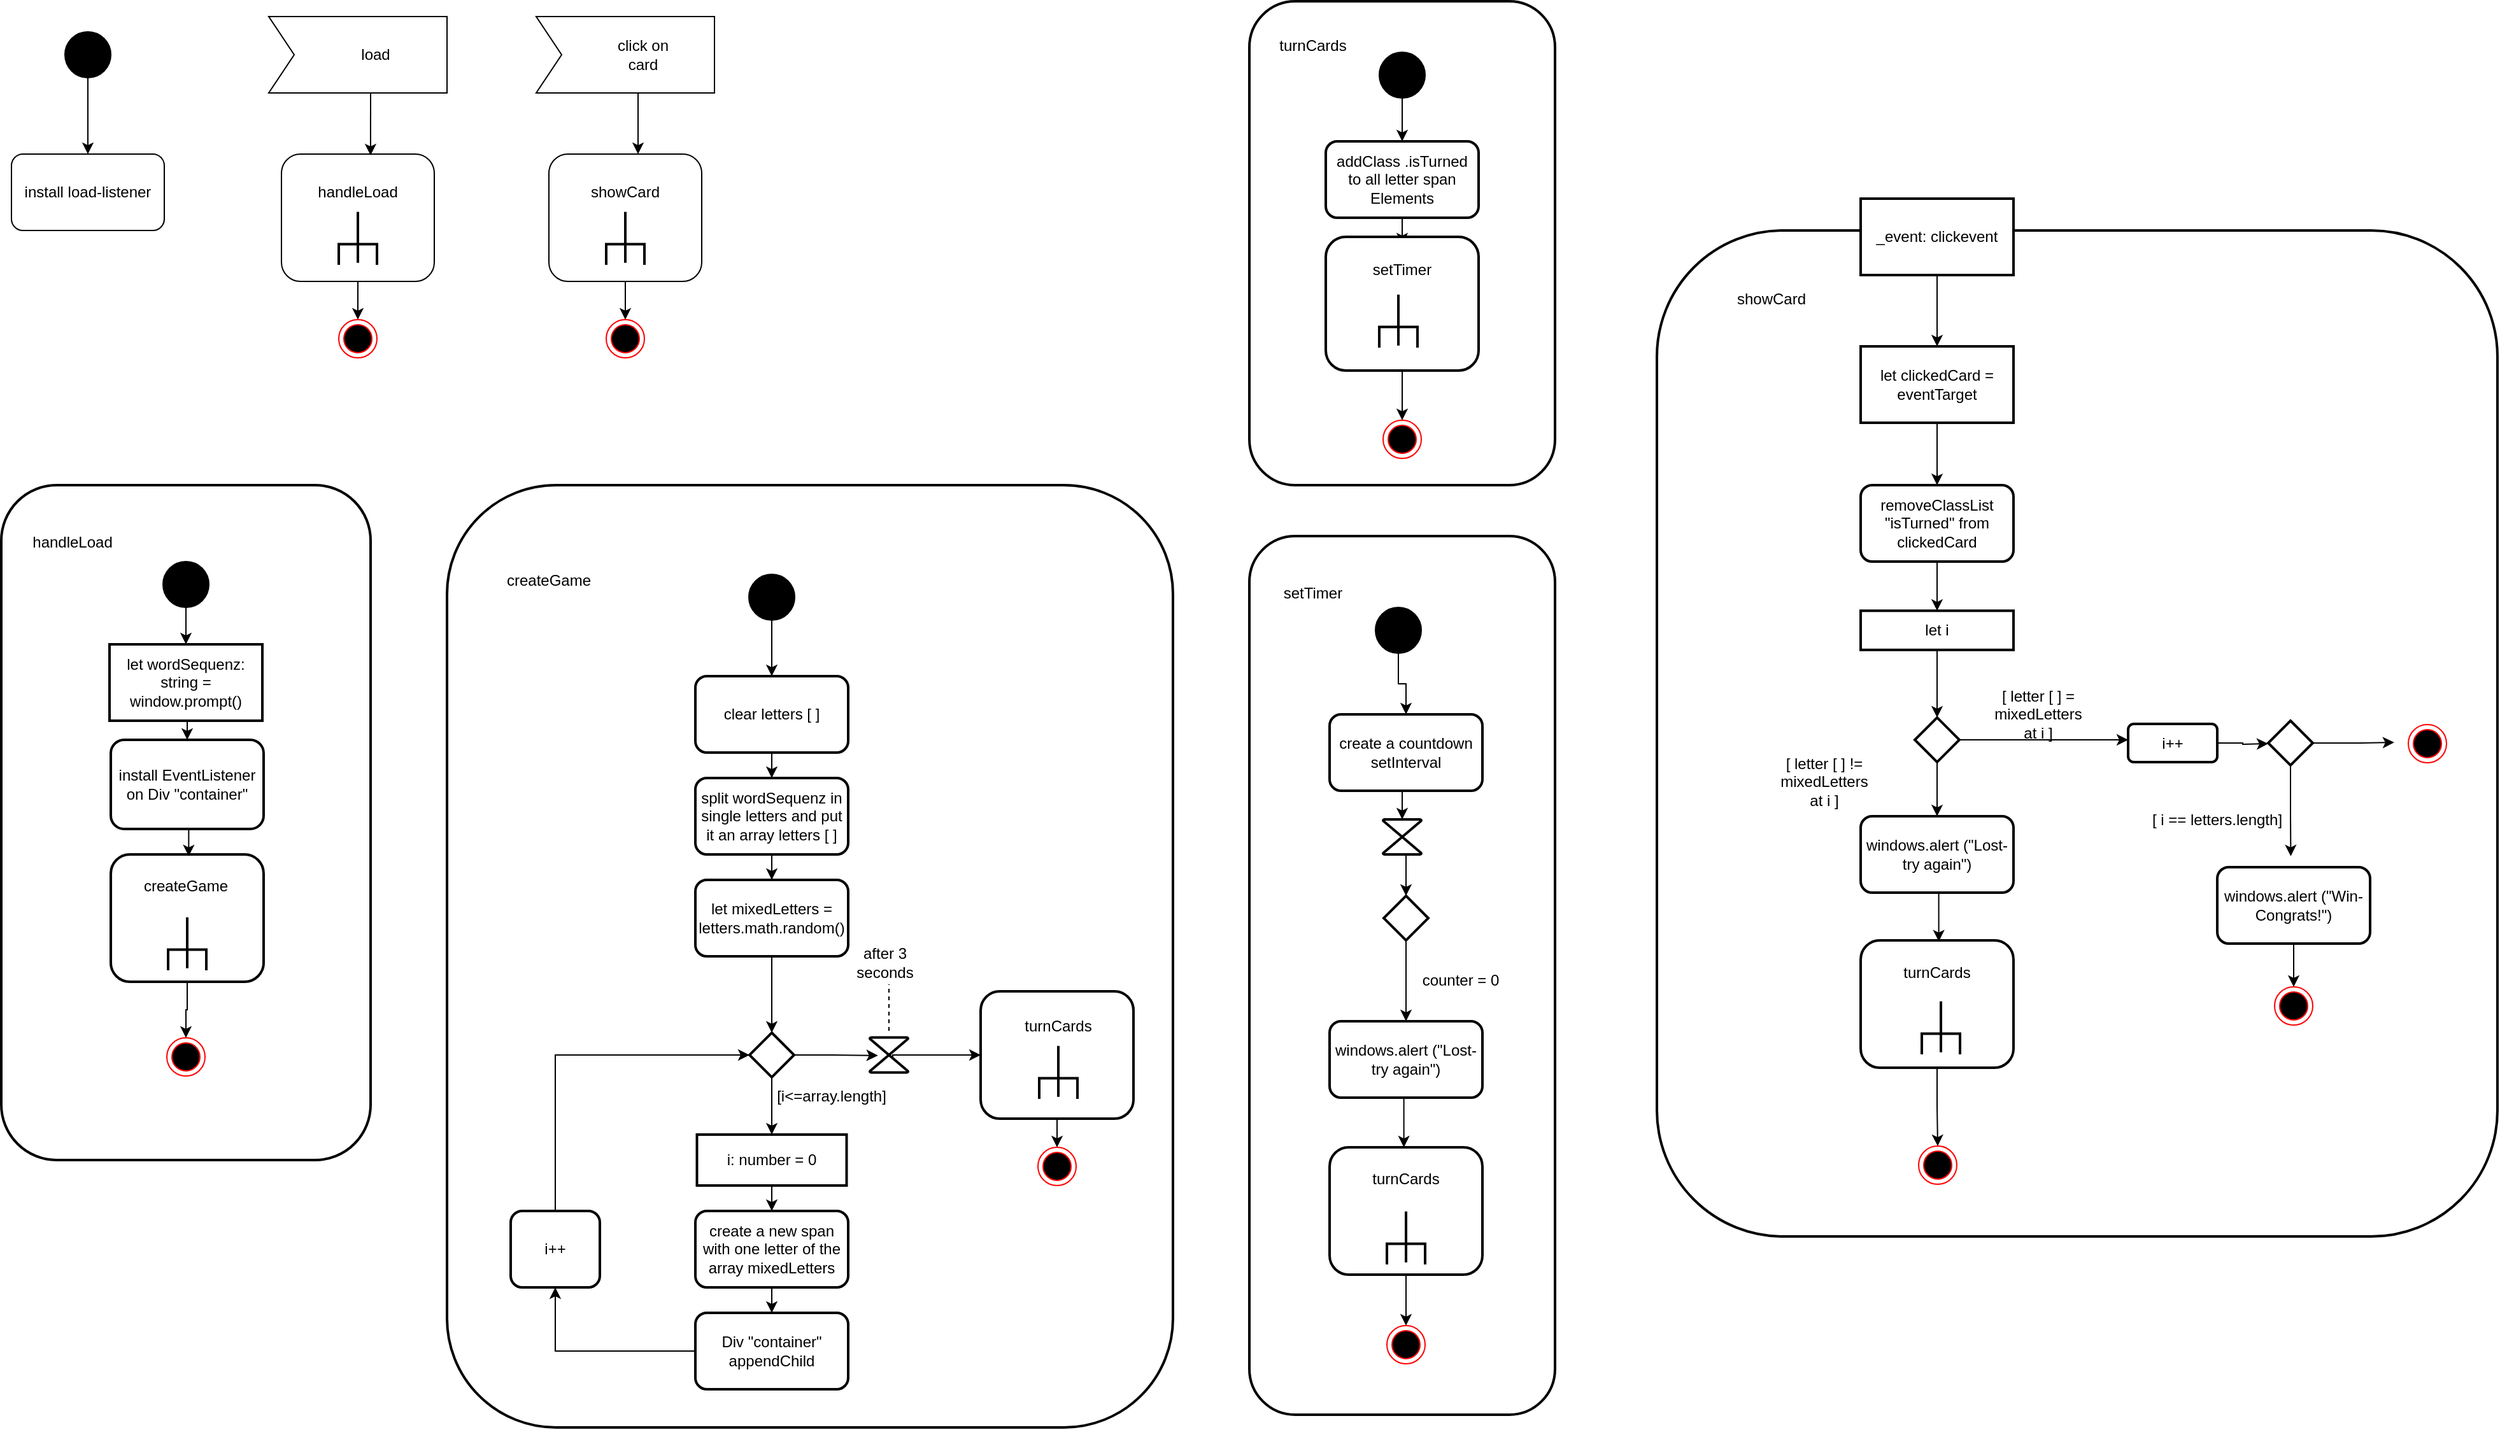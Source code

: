 <mxfile version="15.5.0" type="device"><diagram id="ItwJ_SaUQ4PVeVGu3vnw" name="Page-1"><mxGraphModel dx="2632" dy="2712" grid="1" gridSize="10" guides="1" tooltips="1" connect="1" arrows="1" fold="1" page="1" pageScale="1" pageWidth="827" pageHeight="1169" math="0" shadow="0"><root><mxCell id="0"/><mxCell id="1" parent="0"/><mxCell id="quUaPMjg4PDyiF1tp5yO-42" style="edgeStyle=orthogonalEdgeStyle;rounded=0;orthogonalLoop=1;jettySize=auto;html=1;exitX=0.5;exitY=1;exitDx=0;exitDy=0;entryX=0.5;entryY=0;entryDx=0;entryDy=0;" edge="1" parent="1" source="quUaPMjg4PDyiF1tp5yO-1" target="quUaPMjg4PDyiF1tp5yO-4"><mxGeometry relative="1" as="geometry"/></mxCell><mxCell id="quUaPMjg4PDyiF1tp5yO-1" value="" style="ellipse;whiteSpace=wrap;html=1;aspect=fixed;fillColor=#000000;" vertex="1" parent="1"><mxGeometry x="130" y="44" width="36" height="36" as="geometry"/></mxCell><mxCell id="quUaPMjg4PDyiF1tp5yO-4" value="install load-listener" style="rounded=1;whiteSpace=wrap;html=1;fillColor=#FFFFFF;" vertex="1" parent="1"><mxGeometry x="88" y="140" width="120" height="60" as="geometry"/></mxCell><mxCell id="quUaPMjg4PDyiF1tp5yO-14" value="" style="group" vertex="1" connectable="0" parent="1"><mxGeometry x="290" y="32" width="140" height="60" as="geometry"/></mxCell><mxCell id="quUaPMjg4PDyiF1tp5yO-17" value="" style="group" vertex="1" connectable="0" parent="quUaPMjg4PDyiF1tp5yO-14"><mxGeometry y="-3.553e-15" width="140" height="60" as="geometry"/></mxCell><mxCell id="quUaPMjg4PDyiF1tp5yO-9" value="" style="shape=step;perimeter=stepPerimeter;whiteSpace=wrap;html=1;fixedSize=1;fillColor=#FFFFFF;" vertex="1" parent="quUaPMjg4PDyiF1tp5yO-17"><mxGeometry y="3.553e-15" width="120" height="60" as="geometry"/></mxCell><mxCell id="quUaPMjg4PDyiF1tp5yO-13" value="" style="shape=partialRectangle;whiteSpace=wrap;html=1;bottom=1;right=1;left=1;top=0;fillColor=#FFFFFF;routingCenterX=-0.5;rotation=-90;" vertex="1" parent="quUaPMjg4PDyiF1tp5yO-17"><mxGeometry x="80" y="3.553e-15" width="60" height="60" as="geometry"/></mxCell><mxCell id="quUaPMjg4PDyiF1tp5yO-15" value="load" style="text;html=1;strokeColor=none;fillColor=none;align=center;verticalAlign=middle;whiteSpace=wrap;rounded=0;" vertex="1" parent="quUaPMjg4PDyiF1tp5yO-17"><mxGeometry x="54" y="15.0" width="60" height="30" as="geometry"/></mxCell><mxCell id="quUaPMjg4PDyiF1tp5yO-47" style="edgeStyle=orthogonalEdgeStyle;rounded=0;orthogonalLoop=1;jettySize=auto;html=1;exitX=0.5;exitY=1;exitDx=0;exitDy=0;entryX=0.5;entryY=0;entryDx=0;entryDy=0;" edge="1" parent="1" source="quUaPMjg4PDyiF1tp5yO-18" target="quUaPMjg4PDyiF1tp5yO-39"><mxGeometry relative="1" as="geometry"/></mxCell><mxCell id="quUaPMjg4PDyiF1tp5yO-18" value="" style="rounded=1;whiteSpace=wrap;html=1;fillColor=#FFFFFF;" vertex="1" parent="1"><mxGeometry x="300" y="140" width="120" height="100" as="geometry"/></mxCell><mxCell id="quUaPMjg4PDyiF1tp5yO-19" value="handleLoad" style="text;html=1;strokeColor=none;fillColor=none;align=center;verticalAlign=middle;whiteSpace=wrap;rounded=0;" vertex="1" parent="1"><mxGeometry x="330" y="155" width="60" height="30" as="geometry"/></mxCell><mxCell id="quUaPMjg4PDyiF1tp5yO-23" value="" style="group" vertex="1" connectable="0" parent="1"><mxGeometry x="345" y="185" width="30" height="41" as="geometry"/></mxCell><mxCell id="quUaPMjg4PDyiF1tp5yO-20" value="" style="shape=partialRectangle;whiteSpace=wrap;html=1;bottom=1;right=1;left=1;top=0;fillColor=none;routingCenterX=-0.5;rotation=-180;strokeWidth=2;" vertex="1" parent="quUaPMjg4PDyiF1tp5yO-23"><mxGeometry y="25.72" width="30" height="15.28" as="geometry"/></mxCell><mxCell id="quUaPMjg4PDyiF1tp5yO-22" value="" style="line;strokeWidth=2;html=1;fillColor=#FFFFFF;rotation=90;" vertex="1" parent="quUaPMjg4PDyiF1tp5yO-23"><mxGeometry x="-5" y="19.099" width="40" height="2.547" as="geometry"/></mxCell><mxCell id="quUaPMjg4PDyiF1tp5yO-46" style="edgeStyle=orthogonalEdgeStyle;rounded=0;orthogonalLoop=1;jettySize=auto;html=1;exitX=0.5;exitY=1;exitDx=0;exitDy=0;entryX=0.5;entryY=0;entryDx=0;entryDy=0;" edge="1" parent="1" source="quUaPMjg4PDyiF1tp5yO-29" target="quUaPMjg4PDyiF1tp5yO-40"><mxGeometry relative="1" as="geometry"/></mxCell><mxCell id="quUaPMjg4PDyiF1tp5yO-29" value="" style="rounded=1;whiteSpace=wrap;html=1;fillColor=#FFFFFF;" vertex="1" parent="1"><mxGeometry x="510" y="140" width="120" height="100" as="geometry"/></mxCell><mxCell id="quUaPMjg4PDyiF1tp5yO-30" value="showCard" style="text;html=1;strokeColor=none;fillColor=none;align=center;verticalAlign=middle;whiteSpace=wrap;rounded=0;" vertex="1" parent="1"><mxGeometry x="540" y="155" width="60" height="30" as="geometry"/></mxCell><mxCell id="quUaPMjg4PDyiF1tp5yO-31" value="" style="group" vertex="1" connectable="0" parent="1"><mxGeometry x="555" y="185" width="30" height="41" as="geometry"/></mxCell><mxCell id="quUaPMjg4PDyiF1tp5yO-32" value="" style="shape=partialRectangle;whiteSpace=wrap;html=1;bottom=1;right=1;left=1;top=0;fillColor=none;routingCenterX=-0.5;rotation=-180;strokeWidth=2;" vertex="1" parent="quUaPMjg4PDyiF1tp5yO-31"><mxGeometry y="25.72" width="30" height="15.28" as="geometry"/></mxCell><mxCell id="quUaPMjg4PDyiF1tp5yO-33" value="" style="line;strokeWidth=2;html=1;fillColor=#FFFFFF;rotation=90;" vertex="1" parent="quUaPMjg4PDyiF1tp5yO-31"><mxGeometry x="-5" y="19.099" width="40" height="2.547" as="geometry"/></mxCell><mxCell id="quUaPMjg4PDyiF1tp5yO-34" value="" style="group" vertex="1" connectable="0" parent="1"><mxGeometry x="500" y="32" width="140" height="60" as="geometry"/></mxCell><mxCell id="quUaPMjg4PDyiF1tp5yO-35" value="" style="group" vertex="1" connectable="0" parent="quUaPMjg4PDyiF1tp5yO-34"><mxGeometry y="-3.553e-15" width="140" height="60" as="geometry"/></mxCell><mxCell id="quUaPMjg4PDyiF1tp5yO-36" value="" style="shape=step;perimeter=stepPerimeter;whiteSpace=wrap;html=1;fixedSize=1;fillColor=#FFFFFF;" vertex="1" parent="quUaPMjg4PDyiF1tp5yO-35"><mxGeometry y="3.553e-15" width="120" height="60" as="geometry"/></mxCell><mxCell id="quUaPMjg4PDyiF1tp5yO-37" value="" style="shape=partialRectangle;whiteSpace=wrap;html=1;bottom=1;right=1;left=1;top=0;fillColor=#FFFFFF;routingCenterX=-0.5;rotation=-90;" vertex="1" parent="quUaPMjg4PDyiF1tp5yO-35"><mxGeometry x="80" y="3.553e-15" width="60" height="60" as="geometry"/></mxCell><mxCell id="quUaPMjg4PDyiF1tp5yO-38" value="click on card" style="text;html=1;strokeColor=none;fillColor=none;align=center;verticalAlign=middle;whiteSpace=wrap;rounded=0;" vertex="1" parent="quUaPMjg4PDyiF1tp5yO-35"><mxGeometry x="54" y="15.0" width="60" height="30" as="geometry"/></mxCell><mxCell id="quUaPMjg4PDyiF1tp5yO-39" value="" style="ellipse;html=1;shape=endState;fillColor=#000000;strokeColor=#ff0000;" vertex="1" parent="1"><mxGeometry x="345" y="270" width="30" height="30" as="geometry"/></mxCell><mxCell id="quUaPMjg4PDyiF1tp5yO-40" value="" style="ellipse;html=1;shape=endState;fillColor=#000000;strokeColor=#ff0000;" vertex="1" parent="1"><mxGeometry x="555" y="270" width="30" height="30" as="geometry"/></mxCell><mxCell id="quUaPMjg4PDyiF1tp5yO-43" style="edgeStyle=orthogonalEdgeStyle;rounded=0;orthogonalLoop=1;jettySize=auto;html=1;exitX=0;exitY=0;exitDx=0;exitDy=0;entryX=0.583;entryY=0.01;entryDx=0;entryDy=0;entryPerimeter=0;" edge="1" parent="1" source="quUaPMjg4PDyiF1tp5yO-13" target="quUaPMjg4PDyiF1tp5yO-18"><mxGeometry relative="1" as="geometry"/></mxCell><mxCell id="quUaPMjg4PDyiF1tp5yO-45" style="edgeStyle=orthogonalEdgeStyle;rounded=0;orthogonalLoop=1;jettySize=auto;html=1;exitX=0;exitY=0;exitDx=0;exitDy=0;" edge="1" parent="1" source="quUaPMjg4PDyiF1tp5yO-37"><mxGeometry relative="1" as="geometry"><mxPoint x="580" y="140" as="targetPoint"/></mxGeometry></mxCell><mxCell id="quUaPMjg4PDyiF1tp5yO-48" value="" style="rounded=1;whiteSpace=wrap;html=1;strokeWidth=2;fillColor=#FFFFFF;" vertex="1" parent="1"><mxGeometry x="80" y="400" width="290" height="530" as="geometry"/></mxCell><mxCell id="quUaPMjg4PDyiF1tp5yO-49" value="handleLoad" style="text;html=1;strokeColor=none;fillColor=none;align=center;verticalAlign=middle;whiteSpace=wrap;rounded=0;" vertex="1" parent="1"><mxGeometry x="106" y="430" width="60" height="30" as="geometry"/></mxCell><mxCell id="quUaPMjg4PDyiF1tp5yO-63" style="edgeStyle=orthogonalEdgeStyle;rounded=0;orthogonalLoop=1;jettySize=auto;html=1;exitX=0.5;exitY=1;exitDx=0;exitDy=0;entryX=0.5;entryY=0;entryDx=0;entryDy=0;" edge="1" parent="1" source="quUaPMjg4PDyiF1tp5yO-50" target="quUaPMjg4PDyiF1tp5yO-51"><mxGeometry relative="1" as="geometry"/></mxCell><mxCell id="quUaPMjg4PDyiF1tp5yO-50" value="" style="ellipse;whiteSpace=wrap;html=1;aspect=fixed;fillColor=#000000;" vertex="1" parent="1"><mxGeometry x="207" y="460" width="36" height="36" as="geometry"/></mxCell><mxCell id="quUaPMjg4PDyiF1tp5yO-67" style="edgeStyle=orthogonalEdgeStyle;rounded=0;orthogonalLoop=1;jettySize=auto;html=1;exitX=0.5;exitY=1;exitDx=0;exitDy=0;entryX=0.5;entryY=0;entryDx=0;entryDy=0;" edge="1" parent="1" source="quUaPMjg4PDyiF1tp5yO-51" target="quUaPMjg4PDyiF1tp5yO-117"><mxGeometry relative="1" as="geometry"/></mxCell><mxCell id="quUaPMjg4PDyiF1tp5yO-51" value="let wordSequenz: string = window.prompt()" style="rounded=0;whiteSpace=wrap;html=1;strokeWidth=2;fillColor=#FFFFFF;" vertex="1" parent="1"><mxGeometry x="165" y="525" width="120" height="60" as="geometry"/></mxCell><mxCell id="quUaPMjg4PDyiF1tp5yO-120" style="edgeStyle=orthogonalEdgeStyle;rounded=0;orthogonalLoop=1;jettySize=auto;html=1;exitX=0.5;exitY=1;exitDx=0;exitDy=0;entryX=0.5;entryY=0;entryDx=0;entryDy=0;" edge="1" parent="1" source="quUaPMjg4PDyiF1tp5yO-52" target="quUaPMjg4PDyiF1tp5yO-119"><mxGeometry relative="1" as="geometry"/></mxCell><mxCell id="quUaPMjg4PDyiF1tp5yO-52" value="" style="rounded=1;whiteSpace=wrap;html=1;strokeWidth=2;fillColor=#FFFFFF;" vertex="1" parent="1"><mxGeometry x="166" y="690" width="120" height="100" as="geometry"/></mxCell><mxCell id="quUaPMjg4PDyiF1tp5yO-53" value="createGame" style="text;html=1;strokeColor=none;fillColor=none;align=center;verticalAlign=middle;whiteSpace=wrap;rounded=0;" vertex="1" parent="1"><mxGeometry x="195" y="700" width="60" height="30" as="geometry"/></mxCell><mxCell id="quUaPMjg4PDyiF1tp5yO-60" value="" style="group" vertex="1" connectable="0" parent="1"><mxGeometry x="211" y="739" width="69" height="100" as="geometry"/></mxCell><mxCell id="quUaPMjg4PDyiF1tp5yO-61" value="" style="shape=partialRectangle;whiteSpace=wrap;html=1;bottom=1;right=1;left=1;top=0;fillColor=none;routingCenterX=-0.5;rotation=-180;strokeWidth=2;" vertex="1" parent="quUaPMjg4PDyiF1tp5yO-60"><mxGeometry y="25.72" width="30" height="15.28" as="geometry"/></mxCell><mxCell id="quUaPMjg4PDyiF1tp5yO-62" value="" style="line;strokeWidth=2;html=1;fillColor=#FFFFFF;rotation=90;" vertex="1" parent="quUaPMjg4PDyiF1tp5yO-60"><mxGeometry x="-5" y="19.099" width="40" height="2.547" as="geometry"/></mxCell><mxCell id="quUaPMjg4PDyiF1tp5yO-68" value="" style="rounded=1;whiteSpace=wrap;html=1;strokeWidth=2;fillColor=#FFFFFF;" vertex="1" parent="1"><mxGeometry x="430" y="400" width="570" height="740" as="geometry"/></mxCell><mxCell id="quUaPMjg4PDyiF1tp5yO-69" value="createGame" style="text;html=1;strokeColor=none;fillColor=none;align=center;verticalAlign=middle;whiteSpace=wrap;rounded=0;" vertex="1" parent="1"><mxGeometry x="480" y="460" width="60" height="30" as="geometry"/></mxCell><mxCell id="quUaPMjg4PDyiF1tp5yO-90" style="edgeStyle=orthogonalEdgeStyle;rounded=0;orthogonalLoop=1;jettySize=auto;html=1;exitX=0.5;exitY=1;exitDx=0;exitDy=0;entryX=0.5;entryY=0;entryDx=0;entryDy=0;" edge="1" parent="1" source="quUaPMjg4PDyiF1tp5yO-70" target="quUaPMjg4PDyiF1tp5yO-77"><mxGeometry relative="1" as="geometry"/></mxCell><mxCell id="quUaPMjg4PDyiF1tp5yO-70" value="" style="ellipse;whiteSpace=wrap;html=1;aspect=fixed;fillColor=#000000;" vertex="1" parent="1"><mxGeometry x="667" y="470" width="36" height="36" as="geometry"/></mxCell><mxCell id="quUaPMjg4PDyiF1tp5yO-92" style="edgeStyle=orthogonalEdgeStyle;rounded=0;orthogonalLoop=1;jettySize=auto;html=1;exitX=0.5;exitY=1;exitDx=0;exitDy=0;entryX=0.5;entryY=0;entryDx=0;entryDy=0;" edge="1" parent="1" source="quUaPMjg4PDyiF1tp5yO-71" target="quUaPMjg4PDyiF1tp5yO-73"><mxGeometry relative="1" as="geometry"/></mxCell><mxCell id="quUaPMjg4PDyiF1tp5yO-71" value="split wordSequenz in single letters and put it an array letters [ ]" style="rounded=1;whiteSpace=wrap;html=1;strokeWidth=2;fillColor=#FFFFFF;" vertex="1" parent="1"><mxGeometry x="625" y="630" width="120" height="60" as="geometry"/></mxCell><mxCell id="quUaPMjg4PDyiF1tp5yO-93" style="edgeStyle=orthogonalEdgeStyle;rounded=0;orthogonalLoop=1;jettySize=auto;html=1;exitX=0.5;exitY=1;exitDx=0;exitDy=0;entryX=0.5;entryY=0;entryDx=0;entryDy=0;" edge="1" parent="1" source="quUaPMjg4PDyiF1tp5yO-73" target="quUaPMjg4PDyiF1tp5yO-74"><mxGeometry relative="1" as="geometry"/></mxCell><mxCell id="quUaPMjg4PDyiF1tp5yO-73" value="let mixedLetters = letters.math.random()" style="rounded=1;whiteSpace=wrap;html=1;strokeWidth=2;fillColor=#FFFFFF;" vertex="1" parent="1"><mxGeometry x="625" y="710" width="120" height="60" as="geometry"/></mxCell><mxCell id="quUaPMjg4PDyiF1tp5yO-94" style="edgeStyle=orthogonalEdgeStyle;rounded=0;orthogonalLoop=1;jettySize=auto;html=1;exitX=0.5;exitY=1;exitDx=0;exitDy=0;entryX=0.5;entryY=0;entryDx=0;entryDy=0;" edge="1" parent="1" source="quUaPMjg4PDyiF1tp5yO-74" target="quUaPMjg4PDyiF1tp5yO-78"><mxGeometry relative="1" as="geometry"/></mxCell><mxCell id="quUaPMjg4PDyiF1tp5yO-101" style="edgeStyle=orthogonalEdgeStyle;rounded=0;orthogonalLoop=1;jettySize=auto;html=1;exitX=1;exitY=0.5;exitDx=0;exitDy=0;entryX=0.212;entryY=0.514;entryDx=0;entryDy=0;entryPerimeter=0;" edge="1" parent="1" source="quUaPMjg4PDyiF1tp5yO-74" target="quUaPMjg4PDyiF1tp5yO-81"><mxGeometry relative="1" as="geometry"/></mxCell><mxCell id="quUaPMjg4PDyiF1tp5yO-74" value="" style="rhombus;whiteSpace=wrap;html=1;strokeWidth=2;fillColor=#FFFFFF;" vertex="1" parent="1"><mxGeometry x="667.5" y="830" width="35" height="35" as="geometry"/></mxCell><mxCell id="quUaPMjg4PDyiF1tp5yO-96" style="edgeStyle=orthogonalEdgeStyle;rounded=0;orthogonalLoop=1;jettySize=auto;html=1;exitX=0.5;exitY=1;exitDx=0;exitDy=0;entryX=0.5;entryY=0;entryDx=0;entryDy=0;" edge="1" parent="1" source="quUaPMjg4PDyiF1tp5yO-76" target="quUaPMjg4PDyiF1tp5yO-79"><mxGeometry relative="1" as="geometry"/></mxCell><mxCell id="quUaPMjg4PDyiF1tp5yO-76" value="create a new span with one letter of the array mixedLetters " style="rounded=1;whiteSpace=wrap;html=1;strokeWidth=2;fillColor=#FFFFFF;" vertex="1" parent="1"><mxGeometry x="625" y="970" width="120" height="60" as="geometry"/></mxCell><mxCell id="quUaPMjg4PDyiF1tp5yO-91" style="edgeStyle=orthogonalEdgeStyle;rounded=0;orthogonalLoop=1;jettySize=auto;html=1;exitX=0.5;exitY=1;exitDx=0;exitDy=0;entryX=0.5;entryY=0;entryDx=0;entryDy=0;" edge="1" parent="1" source="quUaPMjg4PDyiF1tp5yO-77" target="quUaPMjg4PDyiF1tp5yO-71"><mxGeometry relative="1" as="geometry"/></mxCell><mxCell id="quUaPMjg4PDyiF1tp5yO-77" value="clear letters [ ]" style="rounded=1;whiteSpace=wrap;html=1;strokeWidth=2;fillColor=#FFFFFF;" vertex="1" parent="1"><mxGeometry x="625" y="550" width="120" height="60" as="geometry"/></mxCell><mxCell id="quUaPMjg4PDyiF1tp5yO-95" style="edgeStyle=orthogonalEdgeStyle;rounded=0;orthogonalLoop=1;jettySize=auto;html=1;exitX=0.5;exitY=1;exitDx=0;exitDy=0;entryX=0.5;entryY=0;entryDx=0;entryDy=0;" edge="1" parent="1" source="quUaPMjg4PDyiF1tp5yO-78" target="quUaPMjg4PDyiF1tp5yO-76"><mxGeometry relative="1" as="geometry"/></mxCell><mxCell id="quUaPMjg4PDyiF1tp5yO-78" value="i: number = 0" style="rounded=0;whiteSpace=wrap;html=1;strokeWidth=2;fillColor=#FFFFFF;" vertex="1" parent="1"><mxGeometry x="626.25" y="910" width="117.5" height="40" as="geometry"/></mxCell><mxCell id="quUaPMjg4PDyiF1tp5yO-97" style="edgeStyle=orthogonalEdgeStyle;rounded=0;orthogonalLoop=1;jettySize=auto;html=1;exitX=0;exitY=0.5;exitDx=0;exitDy=0;entryX=0.5;entryY=1;entryDx=0;entryDy=0;" edge="1" parent="1" source="quUaPMjg4PDyiF1tp5yO-79" target="quUaPMjg4PDyiF1tp5yO-80"><mxGeometry relative="1" as="geometry"/></mxCell><mxCell id="quUaPMjg4PDyiF1tp5yO-79" value="Div &quot;container&quot; appendChild" style="rounded=1;whiteSpace=wrap;html=1;strokeWidth=2;fillColor=#FFFFFF;" vertex="1" parent="1"><mxGeometry x="625" y="1050" width="120" height="60" as="geometry"/></mxCell><mxCell id="quUaPMjg4PDyiF1tp5yO-98" style="edgeStyle=orthogonalEdgeStyle;rounded=0;orthogonalLoop=1;jettySize=auto;html=1;exitX=0.5;exitY=0;exitDx=0;exitDy=0;entryX=0;entryY=0.5;entryDx=0;entryDy=0;" edge="1" parent="1" source="quUaPMjg4PDyiF1tp5yO-80" target="quUaPMjg4PDyiF1tp5yO-74"><mxGeometry relative="1" as="geometry"/></mxCell><mxCell id="quUaPMjg4PDyiF1tp5yO-80" value="i++" style="rounded=1;whiteSpace=wrap;html=1;strokeWidth=2;fillColor=#FFFFFF;" vertex="1" parent="1"><mxGeometry x="480" y="970" width="70" height="60" as="geometry"/></mxCell><mxCell id="quUaPMjg4PDyiF1tp5yO-81" value="" style="verticalLabelPosition=bottom;verticalAlign=top;html=1;shape=mxgraph.flowchart.collate;strokeWidth=2;fillColor=#FFFFFF;" vertex="1" parent="1"><mxGeometry x="762" y="833.75" width="30" height="27.5" as="geometry"/></mxCell><mxCell id="quUaPMjg4PDyiF1tp5yO-104" style="edgeStyle=orthogonalEdgeStyle;rounded=0;orthogonalLoop=1;jettySize=auto;html=1;exitX=0.5;exitY=1;exitDx=0;exitDy=0;entryX=0.5;entryY=0;entryDx=0;entryDy=0;" edge="1" parent="1" source="quUaPMjg4PDyiF1tp5yO-85" target="quUaPMjg4PDyiF1tp5yO-103"><mxGeometry relative="1" as="geometry"/></mxCell><mxCell id="quUaPMjg4PDyiF1tp5yO-85" value="" style="rounded=1;whiteSpace=wrap;html=1;strokeWidth=2;fillColor=#FFFFFF;" vertex="1" parent="1"><mxGeometry x="849" y="797.5" width="120" height="100" as="geometry"/></mxCell><mxCell id="quUaPMjg4PDyiF1tp5yO-86" value="turnCards" style="text;html=1;strokeColor=none;fillColor=none;align=center;verticalAlign=middle;whiteSpace=wrap;rounded=0;" vertex="1" parent="1"><mxGeometry x="880" y="810" width="60" height="30" as="geometry"/></mxCell><mxCell id="quUaPMjg4PDyiF1tp5yO-87" value="" style="group" vertex="1" connectable="0" parent="1"><mxGeometry x="895" y="840" width="30" height="41" as="geometry"/></mxCell><mxCell id="quUaPMjg4PDyiF1tp5yO-88" value="" style="shape=partialRectangle;whiteSpace=wrap;html=1;bottom=1;right=1;left=1;top=0;fillColor=none;routingCenterX=-0.5;rotation=-180;strokeWidth=2;" vertex="1" parent="quUaPMjg4PDyiF1tp5yO-87"><mxGeometry y="25.72" width="30" height="15.28" as="geometry"/></mxCell><mxCell id="quUaPMjg4PDyiF1tp5yO-89" value="" style="line;strokeWidth=2;html=1;fillColor=#FFFFFF;rotation=90;" vertex="1" parent="quUaPMjg4PDyiF1tp5yO-87"><mxGeometry x="-5" y="19.099" width="40" height="2.547" as="geometry"/></mxCell><mxCell id="quUaPMjg4PDyiF1tp5yO-99" value="[i&amp;lt;=array.length]" style="text;html=1;strokeColor=none;fillColor=none;align=center;verticalAlign=middle;whiteSpace=wrap;rounded=0;" vertex="1" parent="1"><mxGeometry x="702" y="865" width="60" height="30" as="geometry"/></mxCell><mxCell id="quUaPMjg4PDyiF1tp5yO-102" style="edgeStyle=orthogonalEdgeStyle;rounded=0;orthogonalLoop=1;jettySize=auto;html=1;entryX=0;entryY=0.5;entryDx=0;entryDy=0;" edge="1" parent="1" target="quUaPMjg4PDyiF1tp5yO-85"><mxGeometry relative="1" as="geometry"><mxPoint x="780" y="850" as="sourcePoint"/><mxPoint x="840" y="850" as="targetPoint"/><Array as="points"><mxPoint x="780" y="848"/></Array></mxGeometry></mxCell><mxCell id="quUaPMjg4PDyiF1tp5yO-103" value="" style="ellipse;html=1;shape=endState;fillColor=#000000;strokeColor=#ff0000;" vertex="1" parent="1"><mxGeometry x="894" y="920" width="30" height="30" as="geometry"/></mxCell><mxCell id="quUaPMjg4PDyiF1tp5yO-105" value="" style="rounded=1;whiteSpace=wrap;html=1;strokeWidth=2;fillColor=#FFFFFF;" vertex="1" parent="1"><mxGeometry x="1060" y="20" width="240" height="380" as="geometry"/></mxCell><mxCell id="quUaPMjg4PDyiF1tp5yO-107" value="turnCards" style="text;html=1;strokeColor=none;fillColor=none;align=center;verticalAlign=middle;whiteSpace=wrap;rounded=0;" vertex="1" parent="1"><mxGeometry x="1080" y="40" width="60" height="30" as="geometry"/></mxCell><mxCell id="quUaPMjg4PDyiF1tp5yO-127" style="edgeStyle=orthogonalEdgeStyle;rounded=0;orthogonalLoop=1;jettySize=auto;html=1;exitX=0.5;exitY=1;exitDx=0;exitDy=0;entryX=0.5;entryY=0;entryDx=0;entryDy=0;" edge="1" parent="1" source="quUaPMjg4PDyiF1tp5yO-108" target="quUaPMjg4PDyiF1tp5yO-109"><mxGeometry relative="1" as="geometry"/></mxCell><mxCell id="quUaPMjg4PDyiF1tp5yO-108" value="" style="ellipse;whiteSpace=wrap;html=1;aspect=fixed;fillColor=#000000;" vertex="1" parent="1"><mxGeometry x="1162" y="60" width="36" height="36" as="geometry"/></mxCell><mxCell id="quUaPMjg4PDyiF1tp5yO-128" style="edgeStyle=orthogonalEdgeStyle;rounded=0;orthogonalLoop=1;jettySize=auto;html=1;exitX=0.5;exitY=1;exitDx=0;exitDy=0;entryX=0.5;entryY=0;entryDx=0;entryDy=0;" edge="1" parent="1" source="quUaPMjg4PDyiF1tp5yO-109" target="quUaPMjg4PDyiF1tp5yO-122"><mxGeometry relative="1" as="geometry"/></mxCell><mxCell id="quUaPMjg4PDyiF1tp5yO-109" value="&lt;div&gt;addClass .isTurned &lt;br&gt;&lt;/div&gt;&lt;div&gt;to all letter span Elements&lt;/div&gt;" style="rounded=1;whiteSpace=wrap;html=1;strokeWidth=2;fillColor=#FFFFFF;" vertex="1" parent="1"><mxGeometry x="1120" y="130" width="120" height="60" as="geometry"/></mxCell><mxCell id="quUaPMjg4PDyiF1tp5yO-111" value="after 3 seconds" style="text;html=1;strokeColor=none;fillColor=none;align=center;verticalAlign=middle;whiteSpace=wrap;rounded=0;strokeWidth=1;" vertex="1" parent="1"><mxGeometry x="743.75" y="760" width="60" height="30" as="geometry"/></mxCell><mxCell id="quUaPMjg4PDyiF1tp5yO-113" value="" style="line;strokeWidth=1;html=1;fillColor=#FFFFFF;rotation=-90;dashed=1;" vertex="1" parent="1"><mxGeometry x="758.75" y="805.25" width="36.5" height="10" as="geometry"/></mxCell><mxCell id="quUaPMjg4PDyiF1tp5yO-118" style="edgeStyle=orthogonalEdgeStyle;rounded=0;orthogonalLoop=1;jettySize=auto;html=1;exitX=0.5;exitY=1;exitDx=0;exitDy=0;entryX=0.536;entryY=-0.286;entryDx=0;entryDy=0;entryPerimeter=0;" edge="1" parent="1" source="quUaPMjg4PDyiF1tp5yO-117" target="quUaPMjg4PDyiF1tp5yO-53"><mxGeometry relative="1" as="geometry"/></mxCell><mxCell id="quUaPMjg4PDyiF1tp5yO-117" value="install EventListener on Div &quot;container&quot;" style="rounded=1;whiteSpace=wrap;html=1;strokeWidth=2;fillColor=#FFFFFF;" vertex="1" parent="1"><mxGeometry x="166" y="600" width="120" height="70" as="geometry"/></mxCell><mxCell id="quUaPMjg4PDyiF1tp5yO-119" value="" style="ellipse;html=1;shape=endState;fillColor=#000000;strokeColor=#ff0000;" vertex="1" parent="1"><mxGeometry x="210" y="834" width="30" height="30" as="geometry"/></mxCell><mxCell id="quUaPMjg4PDyiF1tp5yO-129" style="edgeStyle=orthogonalEdgeStyle;rounded=0;orthogonalLoop=1;jettySize=auto;html=1;exitX=0.5;exitY=1;exitDx=0;exitDy=0;entryX=0.5;entryY=0;entryDx=0;entryDy=0;" edge="1" parent="1" source="quUaPMjg4PDyiF1tp5yO-121" target="quUaPMjg4PDyiF1tp5yO-126"><mxGeometry relative="1" as="geometry"/></mxCell><mxCell id="quUaPMjg4PDyiF1tp5yO-121" value="" style="rounded=1;whiteSpace=wrap;html=1;strokeWidth=2;fillColor=#FFFFFF;" vertex="1" parent="1"><mxGeometry x="1120" y="205" width="120" height="105" as="geometry"/></mxCell><mxCell id="quUaPMjg4PDyiF1tp5yO-122" value="setTimer" style="text;html=1;strokeColor=none;fillColor=none;align=center;verticalAlign=middle;whiteSpace=wrap;rounded=0;" vertex="1" parent="1"><mxGeometry x="1150" y="211" width="60" height="39" as="geometry"/></mxCell><mxCell id="quUaPMjg4PDyiF1tp5yO-123" value="" style="group" vertex="1" connectable="0" parent="1"><mxGeometry x="1162" y="250" width="30" height="41" as="geometry"/></mxCell><mxCell id="quUaPMjg4PDyiF1tp5yO-124" value="" style="shape=partialRectangle;whiteSpace=wrap;html=1;bottom=1;right=1;left=1;top=0;fillColor=none;routingCenterX=-0.5;rotation=-180;strokeWidth=2;" vertex="1" parent="quUaPMjg4PDyiF1tp5yO-123"><mxGeometry y="25.72" width="30" height="15.28" as="geometry"/></mxCell><mxCell id="quUaPMjg4PDyiF1tp5yO-125" value="" style="line;strokeWidth=2;html=1;fillColor=#FFFFFF;rotation=90;" vertex="1" parent="quUaPMjg4PDyiF1tp5yO-123"><mxGeometry x="-5" y="19.099" width="40" height="2.547" as="geometry"/></mxCell><mxCell id="quUaPMjg4PDyiF1tp5yO-126" value="" style="ellipse;html=1;shape=endState;fillColor=#000000;strokeColor=#ff0000;" vertex="1" parent="1"><mxGeometry x="1165" y="349" width="30" height="30" as="geometry"/></mxCell><mxCell id="quUaPMjg4PDyiF1tp5yO-130" value="" style="rounded=1;whiteSpace=wrap;html=1;strokeWidth=2;fillColor=#FFFFFF;" vertex="1" parent="1"><mxGeometry x="1060" y="440" width="240" height="690" as="geometry"/></mxCell><mxCell id="quUaPMjg4PDyiF1tp5yO-131" value="setTimer" style="text;html=1;strokeColor=none;fillColor=none;align=center;verticalAlign=middle;whiteSpace=wrap;rounded=0;" vertex="1" parent="1"><mxGeometry x="1080" y="470" width="60" height="30" as="geometry"/></mxCell><mxCell id="quUaPMjg4PDyiF1tp5yO-148" style="edgeStyle=orthogonalEdgeStyle;rounded=0;orthogonalLoop=1;jettySize=auto;html=1;exitX=0.5;exitY=1;exitDx=0;exitDy=0;entryX=0.5;entryY=0;entryDx=0;entryDy=0;" edge="1" parent="1" source="quUaPMjg4PDyiF1tp5yO-133" target="quUaPMjg4PDyiF1tp5yO-134"><mxGeometry relative="1" as="geometry"/></mxCell><mxCell id="quUaPMjg4PDyiF1tp5yO-133" value="" style="ellipse;whiteSpace=wrap;html=1;aspect=fixed;fillColor=#000000;" vertex="1" parent="1"><mxGeometry x="1159" y="496" width="36" height="36" as="geometry"/></mxCell><mxCell id="quUaPMjg4PDyiF1tp5yO-149" style="edgeStyle=orthogonalEdgeStyle;rounded=0;orthogonalLoop=1;jettySize=auto;html=1;exitX=0.5;exitY=1;exitDx=0;exitDy=0;entryX=0.5;entryY=0;entryDx=0;entryDy=0;entryPerimeter=0;" edge="1" parent="1" source="quUaPMjg4PDyiF1tp5yO-134" target="quUaPMjg4PDyiF1tp5yO-135"><mxGeometry relative="1" as="geometry"/></mxCell><mxCell id="quUaPMjg4PDyiF1tp5yO-134" value="&lt;div&gt;create a countdown&lt;/div&gt;&lt;div&gt;setInterval&lt;br&gt;&lt;/div&gt;" style="rounded=1;whiteSpace=wrap;html=1;strokeWidth=2;fillColor=#FFFFFF;" vertex="1" parent="1"><mxGeometry x="1123" y="580" width="120" height="60" as="geometry"/></mxCell><mxCell id="quUaPMjg4PDyiF1tp5yO-150" style="edgeStyle=orthogonalEdgeStyle;rounded=0;orthogonalLoop=1;jettySize=auto;html=1;exitX=0.5;exitY=1;exitDx=0;exitDy=0;exitPerimeter=0;entryX=0.5;entryY=0;entryDx=0;entryDy=0;" edge="1" parent="1" source="quUaPMjg4PDyiF1tp5yO-135" target="quUaPMjg4PDyiF1tp5yO-136"><mxGeometry relative="1" as="geometry"/></mxCell><mxCell id="quUaPMjg4PDyiF1tp5yO-135" value="" style="verticalLabelPosition=bottom;verticalAlign=top;html=1;shape=mxgraph.flowchart.collate;strokeWidth=2;fillColor=#FFFFFF;" vertex="1" parent="1"><mxGeometry x="1165" y="662.5" width="30" height="27.5" as="geometry"/></mxCell><mxCell id="quUaPMjg4PDyiF1tp5yO-151" style="edgeStyle=orthogonalEdgeStyle;rounded=0;orthogonalLoop=1;jettySize=auto;html=1;exitX=0.5;exitY=1;exitDx=0;exitDy=0;entryX=0.5;entryY=0;entryDx=0;entryDy=0;" edge="1" parent="1" source="quUaPMjg4PDyiF1tp5yO-136" target="quUaPMjg4PDyiF1tp5yO-137"><mxGeometry relative="1" as="geometry"/></mxCell><mxCell id="quUaPMjg4PDyiF1tp5yO-136" value="" style="rhombus;whiteSpace=wrap;html=1;strokeWidth=2;fillColor=#FFFFFF;" vertex="1" parent="1"><mxGeometry x="1165.5" y="722.5" width="35" height="35" as="geometry"/></mxCell><mxCell id="quUaPMjg4PDyiF1tp5yO-152" style="edgeStyle=orthogonalEdgeStyle;rounded=0;orthogonalLoop=1;jettySize=auto;html=1;exitX=0.5;exitY=1;exitDx=0;exitDy=0;entryX=0.472;entryY=-0.333;entryDx=0;entryDy=0;entryPerimeter=0;" edge="1" parent="1" source="quUaPMjg4PDyiF1tp5yO-137" target="quUaPMjg4PDyiF1tp5yO-142"><mxGeometry relative="1" as="geometry"/></mxCell><mxCell id="quUaPMjg4PDyiF1tp5yO-137" value="&lt;div&gt;windows.alert (&quot;Lost-try again&quot;)&lt;/div&gt;" style="rounded=1;whiteSpace=wrap;html=1;strokeWidth=2;fillColor=#FFFFFF;" vertex="1" parent="1"><mxGeometry x="1123" y="821" width="120" height="60" as="geometry"/></mxCell><mxCell id="quUaPMjg4PDyiF1tp5yO-153" style="edgeStyle=orthogonalEdgeStyle;rounded=0;orthogonalLoop=1;jettySize=auto;html=1;exitX=0.5;exitY=1;exitDx=0;exitDy=0;entryX=0.5;entryY=0;entryDx=0;entryDy=0;" edge="1" parent="1" source="quUaPMjg4PDyiF1tp5yO-141" target="quUaPMjg4PDyiF1tp5yO-146"><mxGeometry relative="1" as="geometry"/></mxCell><mxCell id="quUaPMjg4PDyiF1tp5yO-141" value="" style="rounded=1;whiteSpace=wrap;html=1;strokeWidth=2;fillColor=#FFFFFF;" vertex="1" parent="1"><mxGeometry x="1123" y="920" width="120" height="100" as="geometry"/></mxCell><mxCell id="quUaPMjg4PDyiF1tp5yO-142" value="turnCards" style="text;html=1;strokeColor=none;fillColor=none;align=center;verticalAlign=middle;whiteSpace=wrap;rounded=0;" vertex="1" parent="1"><mxGeometry x="1153" y="930" width="60" height="30" as="geometry"/></mxCell><mxCell id="quUaPMjg4PDyiF1tp5yO-143" value="" style="group" vertex="1" connectable="0" parent="1"><mxGeometry x="1168" y="970" width="30" height="41" as="geometry"/></mxCell><mxCell id="quUaPMjg4PDyiF1tp5yO-144" value="" style="shape=partialRectangle;whiteSpace=wrap;html=1;bottom=1;right=1;left=1;top=0;fillColor=none;routingCenterX=-0.5;rotation=-180;strokeWidth=2;" vertex="1" parent="quUaPMjg4PDyiF1tp5yO-143"><mxGeometry y="25.72" width="30" height="15.28" as="geometry"/></mxCell><mxCell id="quUaPMjg4PDyiF1tp5yO-145" value="" style="line;strokeWidth=2;html=1;fillColor=#FFFFFF;rotation=90;" vertex="1" parent="quUaPMjg4PDyiF1tp5yO-143"><mxGeometry x="-5" y="19.099" width="40" height="2.547" as="geometry"/></mxCell><mxCell id="quUaPMjg4PDyiF1tp5yO-146" value="" style="ellipse;html=1;shape=endState;fillColor=#000000;strokeColor=#ff0000;" vertex="1" parent="1"><mxGeometry x="1168" y="1060" width="30" height="30" as="geometry"/></mxCell><mxCell id="quUaPMjg4PDyiF1tp5yO-154" value="counter = 0" style="text;html=1;strokeColor=none;fillColor=none;align=center;verticalAlign=middle;whiteSpace=wrap;rounded=0;" vertex="1" parent="1"><mxGeometry x="1192" y="774" width="68" height="30" as="geometry"/></mxCell><mxCell id="quUaPMjg4PDyiF1tp5yO-155" value="" style="rounded=1;whiteSpace=wrap;html=1;strokeWidth=2;fillColor=#FFFFFF;" vertex="1" parent="1"><mxGeometry x="1380" y="200" width="660" height="790" as="geometry"/></mxCell><mxCell id="quUaPMjg4PDyiF1tp5yO-156" value="showCard" style="text;html=1;strokeColor=none;fillColor=none;align=center;verticalAlign=middle;whiteSpace=wrap;rounded=0;" vertex="1" parent="1"><mxGeometry x="1440" y="239" width="60" height="30" as="geometry"/></mxCell><mxCell id="quUaPMjg4PDyiF1tp5yO-197" style="edgeStyle=orthogonalEdgeStyle;rounded=0;orthogonalLoop=1;jettySize=auto;html=1;exitX=0.5;exitY=1;exitDx=0;exitDy=0;entryX=0.5;entryY=0;entryDx=0;entryDy=0;" edge="1" parent="1" source="quUaPMjg4PDyiF1tp5yO-159" target="quUaPMjg4PDyiF1tp5yO-160"><mxGeometry relative="1" as="geometry"/></mxCell><mxCell id="quUaPMjg4PDyiF1tp5yO-159" value="_event: clickevent" style="rounded=0;whiteSpace=wrap;html=1;strokeWidth=2;fillColor=#FFFFFF;" vertex="1" parent="1"><mxGeometry x="1540" y="175" width="120" height="60" as="geometry"/></mxCell><mxCell id="quUaPMjg4PDyiF1tp5yO-198" style="edgeStyle=orthogonalEdgeStyle;rounded=0;orthogonalLoop=1;jettySize=auto;html=1;exitX=0.5;exitY=1;exitDx=0;exitDy=0;entryX=0.5;entryY=0;entryDx=0;entryDy=0;" edge="1" parent="1" source="quUaPMjg4PDyiF1tp5yO-160" target="quUaPMjg4PDyiF1tp5yO-161"><mxGeometry relative="1" as="geometry"/></mxCell><mxCell id="quUaPMjg4PDyiF1tp5yO-160" value="let clickedCard = eventTarget" style="rounded=0;whiteSpace=wrap;html=1;strokeWidth=2;fillColor=#FFFFFF;" vertex="1" parent="1"><mxGeometry x="1540" y="291" width="120" height="60" as="geometry"/></mxCell><mxCell id="quUaPMjg4PDyiF1tp5yO-199" style="edgeStyle=orthogonalEdgeStyle;rounded=0;orthogonalLoop=1;jettySize=auto;html=1;exitX=0.5;exitY=1;exitDx=0;exitDy=0;entryX=0.5;entryY=0;entryDx=0;entryDy=0;" edge="1" parent="1" source="quUaPMjg4PDyiF1tp5yO-161" target="quUaPMjg4PDyiF1tp5yO-166"><mxGeometry relative="1" as="geometry"/></mxCell><mxCell id="quUaPMjg4PDyiF1tp5yO-161" value="&lt;div&gt;removeClassList&lt;/div&gt;&lt;div&gt;&quot;isTurned&quot; from clickedCard&lt;br&gt;&lt;/div&gt;" style="rounded=1;whiteSpace=wrap;html=1;strokeWidth=2;fillColor=#FFFFFF;" vertex="1" parent="1"><mxGeometry x="1540" y="400" width="120" height="60" as="geometry"/></mxCell><mxCell id="quUaPMjg4PDyiF1tp5yO-174" style="edgeStyle=orthogonalEdgeStyle;rounded=0;orthogonalLoop=1;jettySize=auto;html=1;exitX=1;exitY=0.5;exitDx=0;exitDy=0;entryX=0;entryY=0.5;entryDx=0;entryDy=0;" edge="1" parent="1" source="quUaPMjg4PDyiF1tp5yO-163"><mxGeometry relative="1" as="geometry"><mxPoint x="1750" y="600" as="targetPoint"/></mxGeometry></mxCell><mxCell id="quUaPMjg4PDyiF1tp5yO-184" style="edgeStyle=orthogonalEdgeStyle;rounded=0;orthogonalLoop=1;jettySize=auto;html=1;exitX=0.5;exitY=1;exitDx=0;exitDy=0;entryX=0.5;entryY=0;entryDx=0;entryDy=0;" edge="1" parent="1" source="quUaPMjg4PDyiF1tp5yO-163" target="quUaPMjg4PDyiF1tp5yO-171"><mxGeometry relative="1" as="geometry"/></mxCell><mxCell id="quUaPMjg4PDyiF1tp5yO-163" value="" style="rhombus;whiteSpace=wrap;html=1;strokeWidth=2;fillColor=#FFFFFF;" vertex="1" parent="1"><mxGeometry x="1582.5" y="582.5" width="35" height="35" as="geometry"/></mxCell><mxCell id="quUaPMjg4PDyiF1tp5yO-200" style="edgeStyle=orthogonalEdgeStyle;rounded=0;orthogonalLoop=1;jettySize=auto;html=1;exitX=0.5;exitY=1;exitDx=0;exitDy=0;entryX=0.5;entryY=0;entryDx=0;entryDy=0;" edge="1" parent="1" source="quUaPMjg4PDyiF1tp5yO-166" target="quUaPMjg4PDyiF1tp5yO-163"><mxGeometry relative="1" as="geometry"/></mxCell><mxCell id="quUaPMjg4PDyiF1tp5yO-166" value="let i" style="rounded=0;whiteSpace=wrap;html=1;strokeWidth=2;fillColor=#FFFFFF;" vertex="1" parent="1"><mxGeometry x="1540" y="498.63" width="120" height="30.75" as="geometry"/></mxCell><mxCell id="quUaPMjg4PDyiF1tp5yO-176" style="edgeStyle=orthogonalEdgeStyle;rounded=0;orthogonalLoop=1;jettySize=auto;html=1;exitX=1;exitY=0.5;exitDx=0;exitDy=0;entryX=0;entryY=0.5;entryDx=0;entryDy=0;" edge="1" parent="1" source="quUaPMjg4PDyiF1tp5yO-167"><mxGeometry relative="1" as="geometry"><mxPoint x="1860" y="603" as="targetPoint"/></mxGeometry></mxCell><mxCell id="quUaPMjg4PDyiF1tp5yO-167" value="i++" style="rounded=1;whiteSpace=wrap;html=1;strokeWidth=2;fillColor=#FFFFFF;" vertex="1" parent="1"><mxGeometry x="1750" y="587.5" width="70" height="30" as="geometry"/></mxCell><mxCell id="quUaPMjg4PDyiF1tp5yO-185" style="edgeStyle=orthogonalEdgeStyle;rounded=0;orthogonalLoop=1;jettySize=auto;html=1;exitX=0.5;exitY=1;exitDx=0;exitDy=0;entryX=0.522;entryY=-0.306;entryDx=0;entryDy=0;entryPerimeter=0;" edge="1" parent="1" source="quUaPMjg4PDyiF1tp5yO-171" target="quUaPMjg4PDyiF1tp5yO-178"><mxGeometry relative="1" as="geometry"/></mxCell><mxCell id="quUaPMjg4PDyiF1tp5yO-171" value="windows.alert (&quot;Lost-try again&quot;)" style="rounded=1;whiteSpace=wrap;html=1;strokeWidth=2;fillColor=#FFFFFF;" vertex="1" parent="1"><mxGeometry x="1540" y="660" width="120" height="60" as="geometry"/></mxCell><mxCell id="quUaPMjg4PDyiF1tp5yO-173" value="&lt;div&gt;[ letter [ ] = mixedLetters&lt;/div&gt;&lt;div&gt;at i ]&lt;br&gt;&lt;/div&gt;" style="text;html=1;strokeColor=none;fillColor=none;align=center;verticalAlign=middle;whiteSpace=wrap;rounded=0;" vertex="1" parent="1"><mxGeometry x="1617.5" y="565" width="122.5" height="30" as="geometry"/></mxCell><mxCell id="quUaPMjg4PDyiF1tp5yO-187" style="edgeStyle=orthogonalEdgeStyle;rounded=0;orthogonalLoop=1;jettySize=auto;html=1;exitX=0.5;exitY=1;exitDx=0;exitDy=0;entryX=0.5;entryY=0;entryDx=0;entryDy=0;" edge="1" parent="1" source="quUaPMjg4PDyiF1tp5yO-177" target="quUaPMjg4PDyiF1tp5yO-182"><mxGeometry relative="1" as="geometry"/></mxCell><mxCell id="quUaPMjg4PDyiF1tp5yO-177" value="" style="rounded=1;whiteSpace=wrap;html=1;strokeWidth=2;fillColor=#FFFFFF;" vertex="1" parent="1"><mxGeometry x="1540" y="757.5" width="120" height="100" as="geometry"/></mxCell><mxCell id="quUaPMjg4PDyiF1tp5yO-178" value="turnCards" style="text;html=1;strokeColor=none;fillColor=none;align=center;verticalAlign=middle;whiteSpace=wrap;rounded=0;" vertex="1" parent="1"><mxGeometry x="1570" y="767.5" width="60" height="30" as="geometry"/></mxCell><mxCell id="quUaPMjg4PDyiF1tp5yO-179" value="" style="group" vertex="1" connectable="0" parent="1"><mxGeometry x="1588" y="805" width="30" height="41" as="geometry"/></mxCell><mxCell id="quUaPMjg4PDyiF1tp5yO-180" value="" style="shape=partialRectangle;whiteSpace=wrap;html=1;bottom=1;right=1;left=1;top=0;fillColor=none;routingCenterX=-0.5;rotation=-180;strokeWidth=2;" vertex="1" parent="quUaPMjg4PDyiF1tp5yO-179"><mxGeometry y="25.72" width="30" height="15.28" as="geometry"/></mxCell><mxCell id="quUaPMjg4PDyiF1tp5yO-181" value="" style="line;strokeWidth=2;html=1;fillColor=#FFFFFF;rotation=90;" vertex="1" parent="quUaPMjg4PDyiF1tp5yO-179"><mxGeometry x="-5" y="19.099" width="40" height="2.547" as="geometry"/></mxCell><mxCell id="quUaPMjg4PDyiF1tp5yO-182" value="" style="ellipse;html=1;shape=endState;fillColor=#000000;strokeColor=#ff0000;" vertex="1" parent="1"><mxGeometry x="1585.5" y="919" width="30" height="30" as="geometry"/></mxCell><mxCell id="quUaPMjg4PDyiF1tp5yO-183" value="&lt;div&gt;[ letter [ ] != mixedLetters&lt;/div&gt;&lt;div&gt;at i ]&lt;br&gt;&lt;/div&gt;" style="text;html=1;strokeColor=none;fillColor=none;align=center;verticalAlign=middle;whiteSpace=wrap;rounded=0;" vertex="1" parent="1"><mxGeometry x="1450" y="618" width="122.5" height="30" as="geometry"/></mxCell><mxCell id="quUaPMjg4PDyiF1tp5yO-192" style="edgeStyle=orthogonalEdgeStyle;rounded=0;orthogonalLoop=1;jettySize=auto;html=1;exitX=0.5;exitY=1;exitDx=0;exitDy=0;entryX=0.481;entryY=-0.143;entryDx=0;entryDy=0;entryPerimeter=0;" edge="1" parent="1" source="quUaPMjg4PDyiF1tp5yO-189" target="quUaPMjg4PDyiF1tp5yO-191"><mxGeometry relative="1" as="geometry"/></mxCell><mxCell id="quUaPMjg4PDyiF1tp5yO-196" style="edgeStyle=orthogonalEdgeStyle;rounded=0;orthogonalLoop=1;jettySize=auto;html=1;exitX=1;exitY=0.5;exitDx=0;exitDy=0;entryX=-0.369;entryY=0.467;entryDx=0;entryDy=0;entryPerimeter=0;" edge="1" parent="1" source="quUaPMjg4PDyiF1tp5yO-189" target="quUaPMjg4PDyiF1tp5yO-195"><mxGeometry relative="1" as="geometry"/></mxCell><mxCell id="quUaPMjg4PDyiF1tp5yO-189" value="" style="rhombus;whiteSpace=wrap;html=1;strokeWidth=2;fillColor=#FFFFFF;" vertex="1" parent="1"><mxGeometry x="1860" y="585" width="35" height="35" as="geometry"/></mxCell><mxCell id="quUaPMjg4PDyiF1tp5yO-190" value="[ i == letters.length]" style="text;html=1;strokeColor=none;fillColor=none;align=center;verticalAlign=middle;whiteSpace=wrap;rounded=0;" vertex="1" parent="1"><mxGeometry x="1760" y="648" width="120" height="30" as="geometry"/></mxCell><mxCell id="quUaPMjg4PDyiF1tp5yO-194" style="edgeStyle=orthogonalEdgeStyle;rounded=0;orthogonalLoop=1;jettySize=auto;html=1;exitX=0.5;exitY=1;exitDx=0;exitDy=0;entryX=0.5;entryY=0;entryDx=0;entryDy=0;" edge="1" parent="1" source="quUaPMjg4PDyiF1tp5yO-191" target="quUaPMjg4PDyiF1tp5yO-193"><mxGeometry relative="1" as="geometry"/></mxCell><mxCell id="quUaPMjg4PDyiF1tp5yO-191" value="windows.alert (&quot;Win-Congrats!&quot;)" style="rounded=1;whiteSpace=wrap;html=1;strokeWidth=2;fillColor=#FFFFFF;" vertex="1" parent="1"><mxGeometry x="1820" y="700" width="120" height="60" as="geometry"/></mxCell><mxCell id="quUaPMjg4PDyiF1tp5yO-193" value="" style="ellipse;html=1;shape=endState;fillColor=#000000;strokeColor=#ff0000;" vertex="1" parent="1"><mxGeometry x="1865" y="794" width="30" height="30" as="geometry"/></mxCell><mxCell id="quUaPMjg4PDyiF1tp5yO-195" value="" style="ellipse;html=1;shape=endState;fillColor=#000000;strokeColor=#ff0000;" vertex="1" parent="1"><mxGeometry x="1970" y="588" width="30" height="30" as="geometry"/></mxCell></root></mxGraphModel></diagram></mxfile>